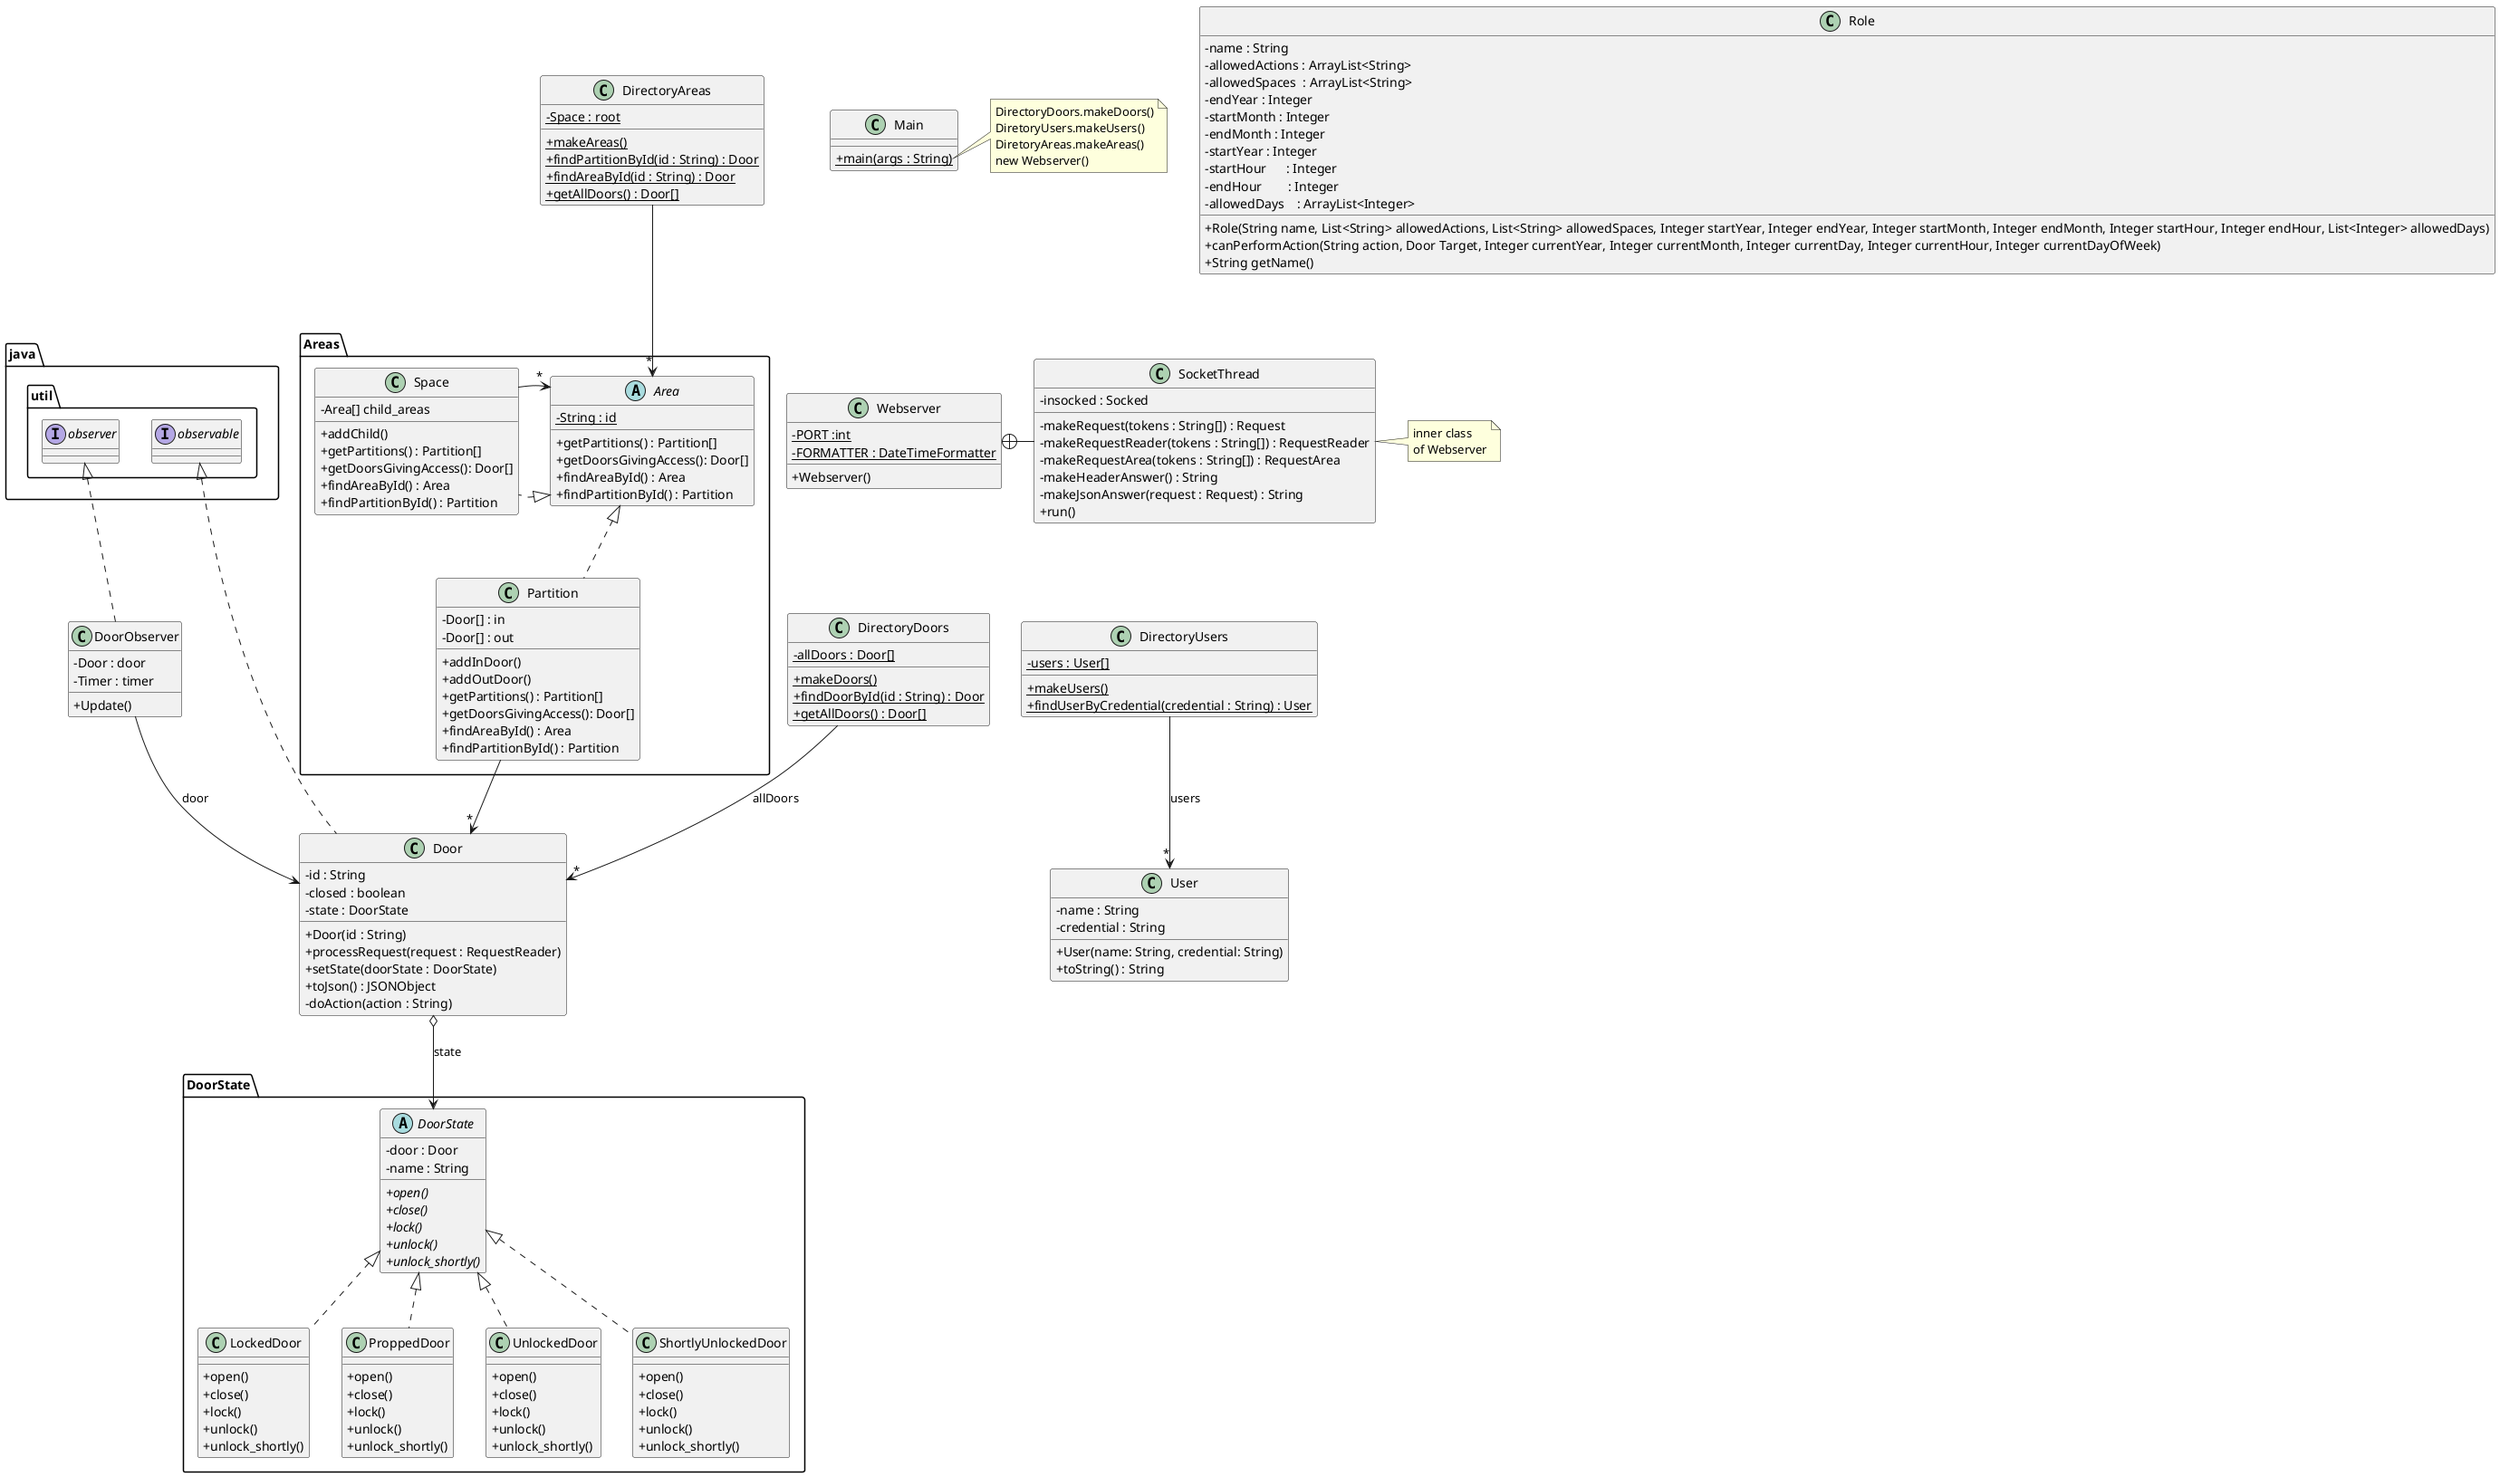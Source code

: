 @startuml
'https://plantuml.com/class-diagram
skinparam classAttributeIconSize 0

class Webserver {
- {static} PORT :int
- {static} FORMATTER : DateTimeFormatter
+ Webserver()
}

class SocketThread {
- insocked : Socked
- makeRequest(tokens : String[]) : Request
- makeRequestReader(tokens : String[]) : RequestReader
- makeRequestArea(tokens : String[]) : RequestArea
- makeHeaderAnswer() : String
- makeJsonAnswer(request : Request) : String
+ run()
}

Webserver +-right- SocketThread

note right of SocketThread
inner class
of Webserver
end note

class DirectoryDoors {
- {static} allDoors : Door[]
+ {static} makeDoors()
+ {static} findDoorById(id : String) : Door
+ {static} getAllDoors() : Door[]
}
class DirectoryAreas {
- {static} Space : root
+ {static} makeAreas()
+ {static} findPartitionById(id : String) : Door
+ {static} findAreaById(id : String) : Door
+ {static} getAllDoors() : Door[]
}
DirectoryAreas--> "*" Areas.Area : ""
package Areas{
abstract class Area {
-{static} String : id
+ getPartitions() : Partition[]
+ getDoorsGivingAccess(): Door[]
+ findAreaById() : Area
+ findPartitionById() : Partition
}
class Partition implements Area {
    - Door[] : in
    - Door[] : out
    + addInDoor()
    + addOutDoor()
    + getPartitions() : Partition[]
    + getDoorsGivingAccess(): Door[]
    + findAreaById() : Area
    + findPartitionById() : Partition
}
class Space implements Area {
    - Area[] child_areas
    + addChild()
    + getPartitions() : Partition[]
    + getDoorsGivingAccess(): Door[]
    + findAreaById() : Area
    + findPartitionById() : Partition
}
Space -right-> "*" Area
}


class DirectoryUsers {
- {static} users : User[]
+ {static} makeUsers()
+ {static} findUserByCredential(credential : String) : User
}

DirectoryUsers --> "*" User : "users"
class DoorObserver implements java.util.observer {
- Door : door
- Timer : timer
+ Update()
}
DoorObserver --> Door : "door"
class Door implements java.util.observable {
- id : String
- closed : boolean
- state : DoorState
+ Door(id : String)
+ processRequest(request : RequestReader)
+ setState(doorState : DoorState)
+ toJson() : JSONObject
'+ toString() : String
'+ isClosed() :boolean
'+ setClosed(b : boolean)
'+ getStateName() : String
- doAction(action : String)
}
DirectoryDoors --> "*" Door : "allDoors"
Areas.Partition --> "*" Door

Door o--> DoorState.DoorState : "state"

class User {
- name : String
- credential : String
+ User(name: String, credential: String)
+ toString() : String
}

class Role {
- name : String
- allowedActions : ArrayList<String>
- allowedSpaces  : ArrayList<String>
- endYear : Integer
- startMonth : Integer
- endMonth : Integer
- startYear : Integer
- startHour      : Integer
- endHour        : Integer
- allowedDays    : ArrayList<Integer>

+ Role(String name, List<String> allowedActions, List<String> allowedSpaces, Integer startYear, Integer endYear, Integer startMonth, Integer endMonth, Integer startHour, Integer endHour, List<Integer> allowedDays)
+ canPerformAction(String action, Door Target, Integer currentYear, Integer currentMonth, Integer currentDay, Integer currentHour, Integer currentDayOfWeek)
+ String getName()
}

class Main {
+ {static} main(args : String)
}

package DoorState {
    abstract DoorState {
    - door : Door
    - name : String
    + {abstract} open()
    + {abstract} close()
    + {abstract} lock()
    + {abstract} unlock()
    + {abstract} unlock_shortly()
    }
    class LockedDoor implements DoorState{
    + open()
    + close()
    + lock()
    + unlock()
    + unlock_shortly()
    }
    class ProppedDoor implements DoorState{
    + open()
    + close()
    + lock()
    + unlock()
    + unlock_shortly()
    }
    class UnlockedDoor implements DoorState{
    + open()
    + close()
    + lock()
    + unlock()
    + unlock_shortly()
    }
    class ShortlyUnlockedDoor implements DoorState{
    + open()
    + close()
    + lock()
    + unlock()
    + unlock_shortly()
    }
}
note right of Main::main
DirectoryDoors.makeDoors()
DiretoryUsers.makeUsers()
DiretoryAreas.makeAreas()
new Webserver()
end note

Main -[hidden]down- Webserver
Webserver -[hidden]down- DirectoryDoors
DirectoryDoors -[hidden]right- DirectoryUsers


@enduml
